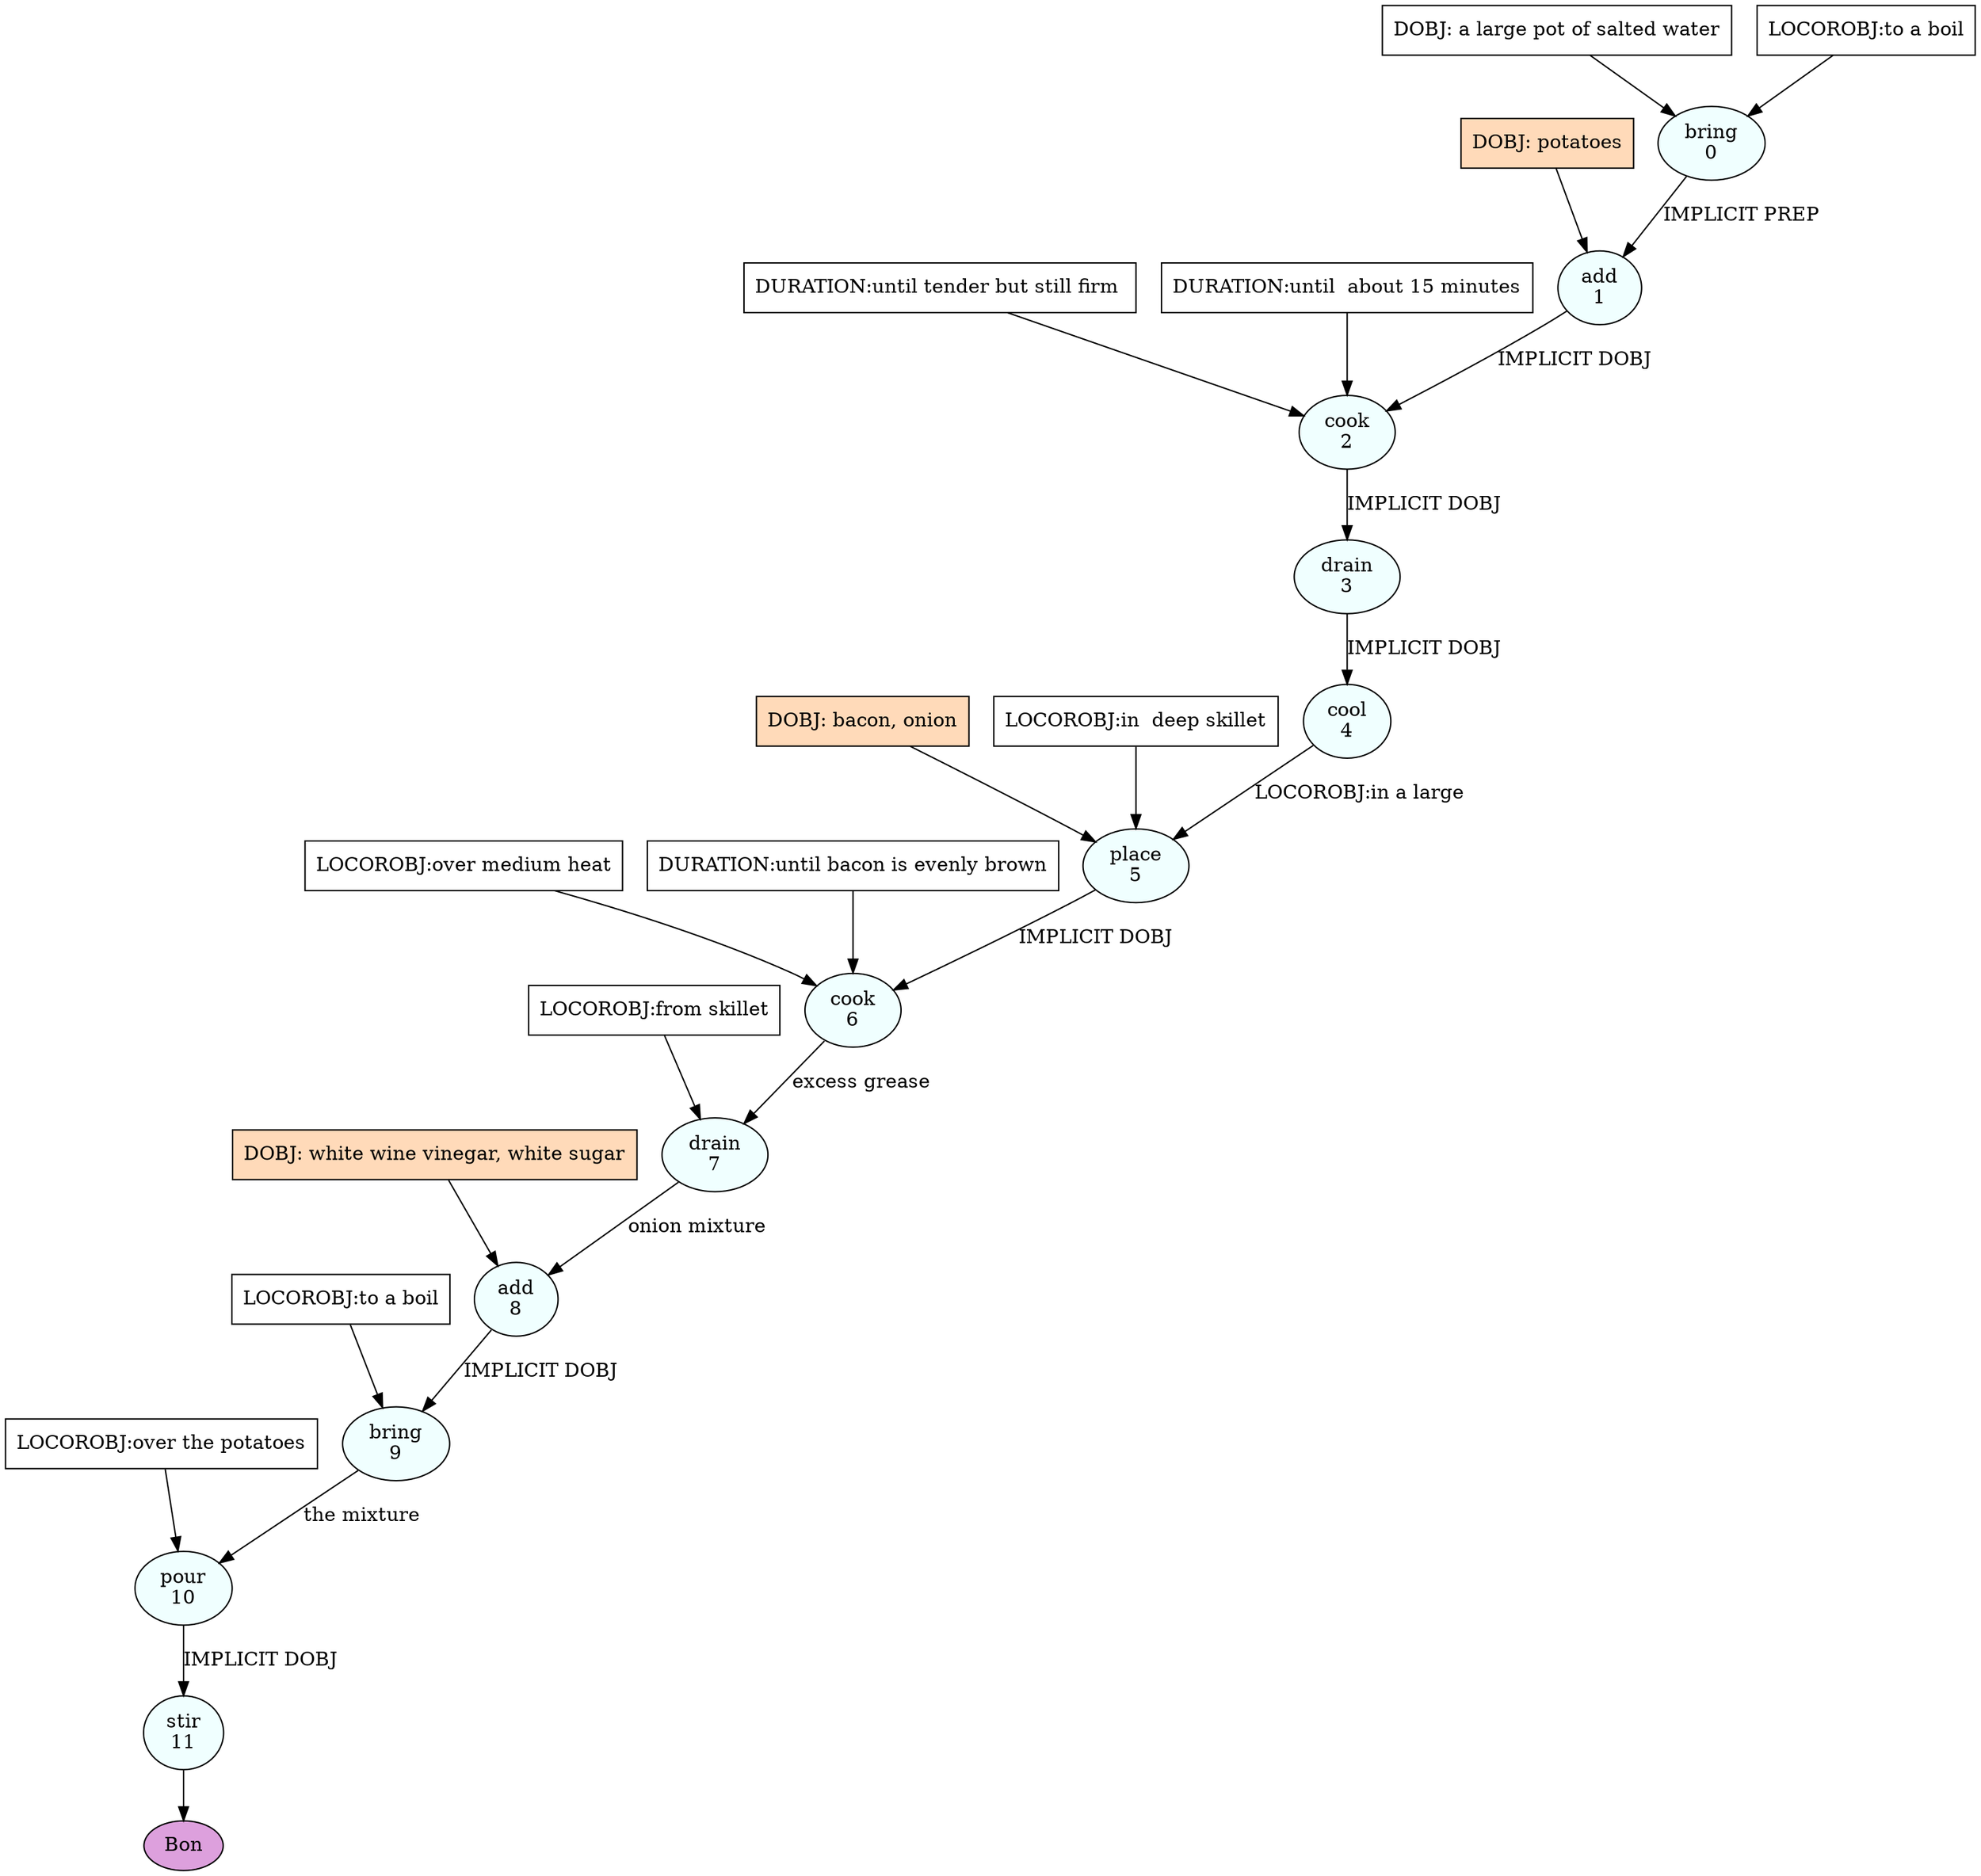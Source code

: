 digraph recipe {
E0[label="bring
0", shape=oval, style=filled, fillcolor=azure]
E1[label="add
1", shape=oval, style=filled, fillcolor=azure]
E2[label="cook
2", shape=oval, style=filled, fillcolor=azure]
E3[label="drain
3", shape=oval, style=filled, fillcolor=azure]
E4[label="cool
4", shape=oval, style=filled, fillcolor=azure]
E5[label="place
5", shape=oval, style=filled, fillcolor=azure]
E6[label="cook
6", shape=oval, style=filled, fillcolor=azure]
E7[label="drain
7", shape=oval, style=filled, fillcolor=azure]
E8[label="add
8", shape=oval, style=filled, fillcolor=azure]
E9[label="bring
9", shape=oval, style=filled, fillcolor=azure]
E10[label="pour
10", shape=oval, style=filled, fillcolor=azure]
E11[label="stir
11", shape=oval, style=filled, fillcolor=azure]
D0[label="DOBJ: a large pot of salted water", shape=box, style=filled, fillcolor=white]
D0 -> E0
P0_0[label="LOCOROBJ:to a boil", shape=box, style=filled, fillcolor=white]
P0_0 -> E0
D1_ing[label="DOBJ: potatoes", shape=box, style=filled, fillcolor=peachpuff]
D1_ing -> E1
E0 -> E1 [label="IMPLICIT PREP"]
E1 -> E2 [label="IMPLICIT DOBJ"]
P2_0_0[label="DURATION:until tender but still firm ", shape=box, style=filled, fillcolor=white]
P2_0_0 -> E2
P2_0_1[label="DURATION:until  about 15 minutes", shape=box, style=filled, fillcolor=white]
P2_0_1 -> E2
E2 -> E3 [label="IMPLICIT DOBJ"]
E3 -> E4 [label="IMPLICIT DOBJ"]
D5_ing[label="DOBJ: bacon, onion", shape=box, style=filled, fillcolor=peachpuff]
D5_ing -> E5
E4 -> E5 [label="LOCOROBJ:in a large "]
P5_0_1[label="LOCOROBJ:in  deep skillet", shape=box, style=filled, fillcolor=white]
P5_0_1 -> E5
E5 -> E6 [label="IMPLICIT DOBJ"]
P6_0_0[label="LOCOROBJ:over medium heat", shape=box, style=filled, fillcolor=white]
P6_0_0 -> E6
P6_1_0[label="DURATION:until bacon is evenly brown", shape=box, style=filled, fillcolor=white]
P6_1_0 -> E6
E6 -> E7 [label="excess grease"]
P7_0_0[label="LOCOROBJ:from skillet", shape=box, style=filled, fillcolor=white]
P7_0_0 -> E7
D8_ing[label="DOBJ: white wine vinegar, white sugar", shape=box, style=filled, fillcolor=peachpuff]
D8_ing -> E8
E7 -> E8 [label="onion mixture"]
E8 -> E9 [label="IMPLICIT DOBJ"]
P9_0_0[label="LOCOROBJ:to a boil", shape=box, style=filled, fillcolor=white]
P9_0_0 -> E9
E9 -> E10 [label="the mixture"]
P10_0_0[label="LOCOROBJ:over the potatoes", shape=box, style=filled, fillcolor=white]
P10_0_0 -> E10
E10 -> E11 [label="IMPLICIT DOBJ"]
EOR[label="Bon", shape=oval, style=filled, fillcolor=plum]
E11 -> EOR
}

